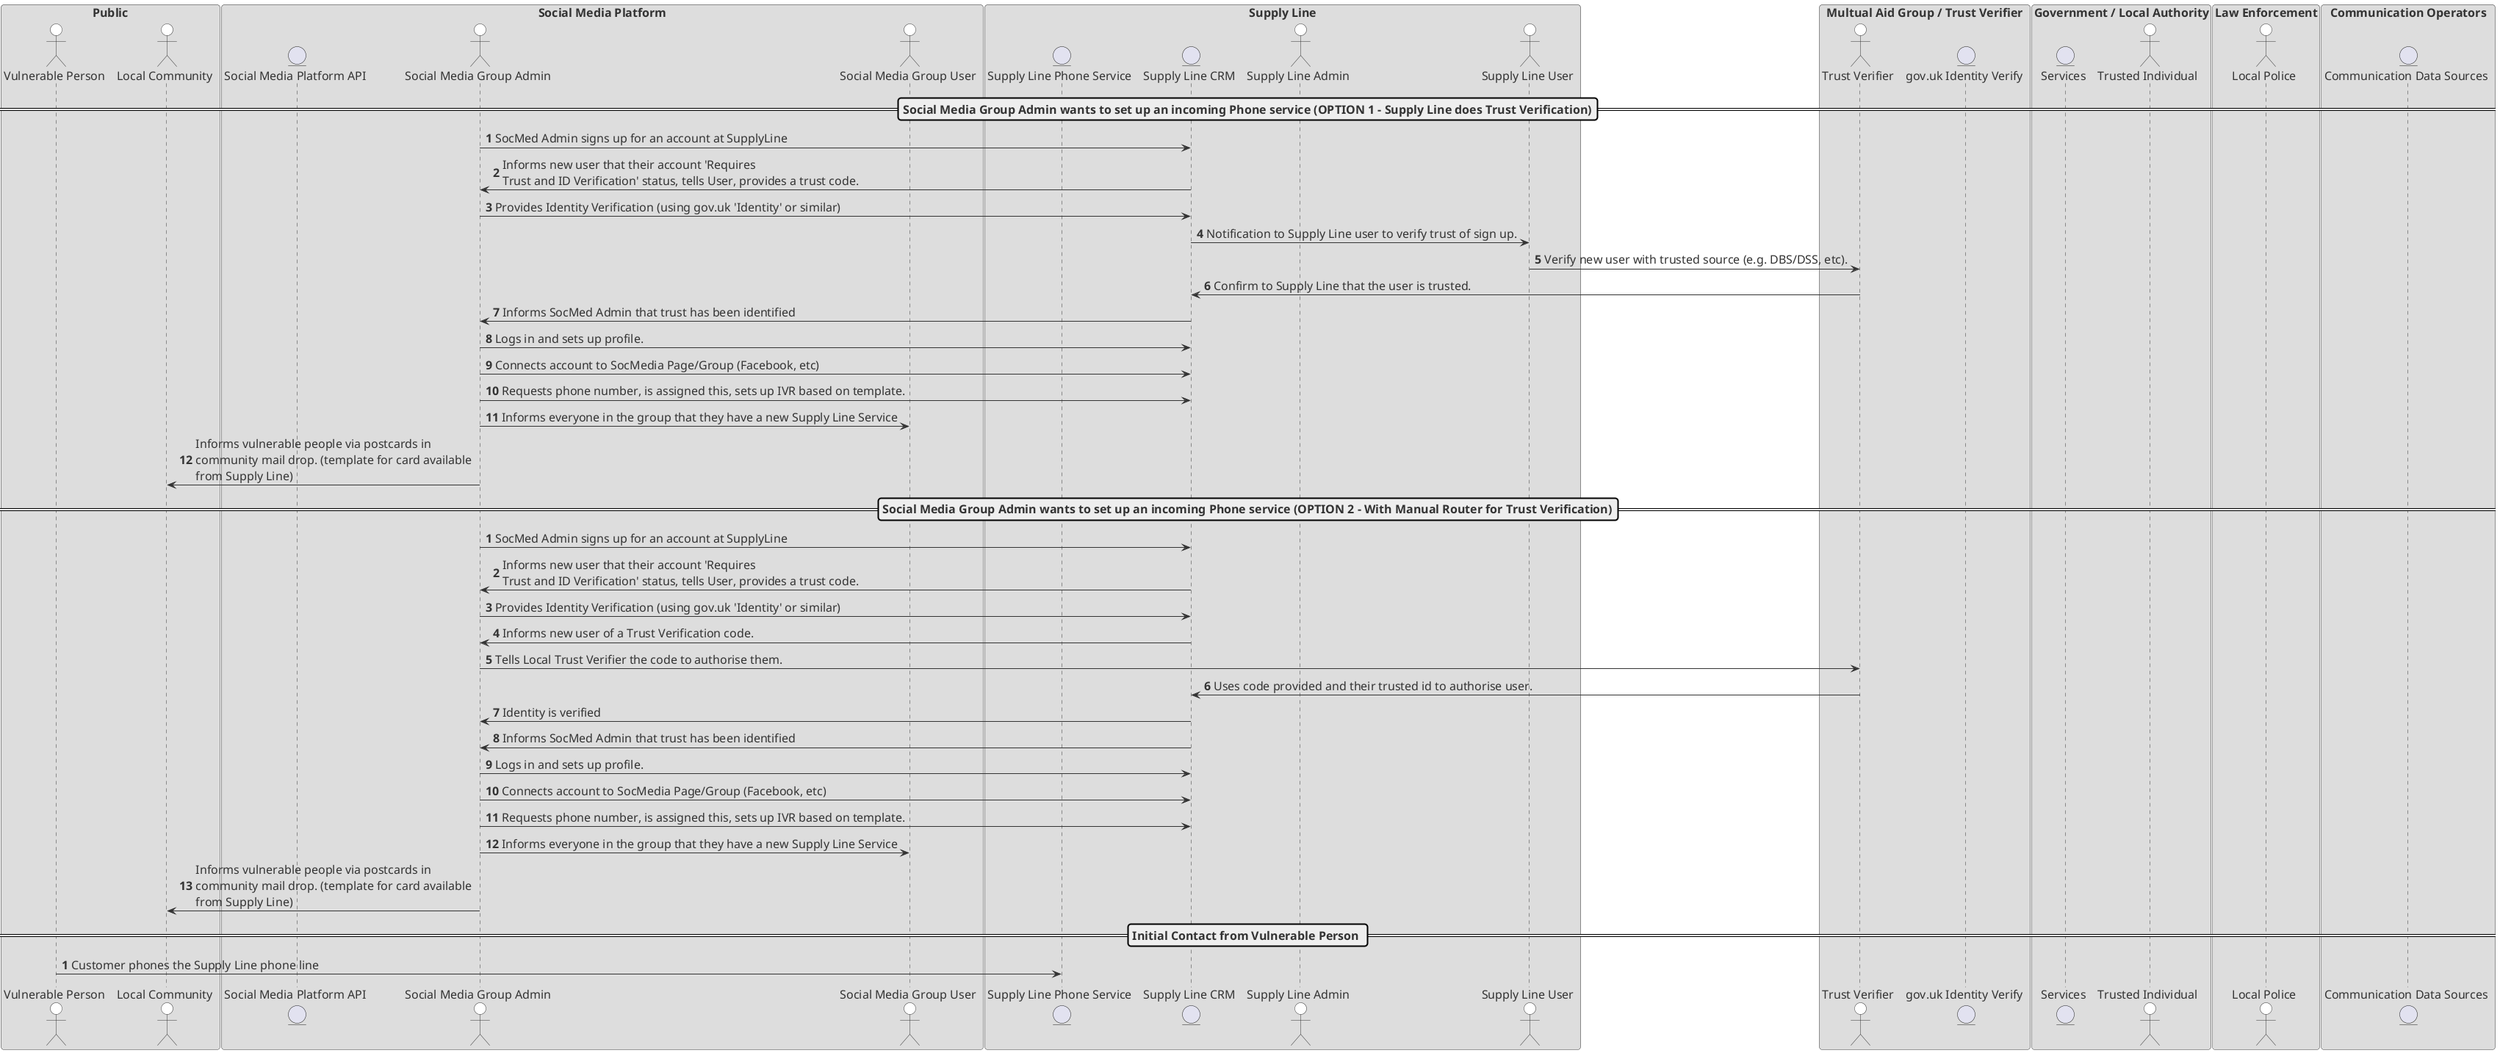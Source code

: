 @startuml Supply Line


!$cla = "#ffffff"
!$clb = "#333333"
!$clstatebg = "#eeeeee"
!$clnotebg = "#dc0451"
!$fntsz = 16
!$cornrsz = $fntsz/2

skinparam shadowing false
skinparam roundcorner $cornrsz
skinparam BackgroundColor $cla
skinparam ArrowColor $clb

skinparam default {
    FontColor $clb
    FontSize $fntsz
    FontName Fira Sans
    MonospacedFontName Fira Sans
}

skinparam SequenceBox {
    BackgroundColor #ddd
    BorderColor #333
}

skinparam Actor {
    BackgroundColor $cla
    BorderColor $clb
}

skinparam Node {
    BackgroundColor $cla
    BorderColor $clb
}

skinparam Interface {
    BackgroundColor $cla
    BorderColor $clb
}

skinparam Usecase {
    BackgroundColor $cla
    BorderColor $clb
}

skinparam Rectangle {
    BackgroundColor $cla
    BorderColor $clb
}

skinparam Note {
    BackgroundColor $clnotebg
    BorderColor $clnotebg
    FontColor $cla
}

skinparam Package {
    BackgroundColor $cla
    BorderColor $clb
}

skinparam Queue {
    BackgroundColor $cla
    BorderColor $clb
}

skinparam Database {
    BackgroundColor $cla
    BorderColor $clb
}

'Note that in some versions of PlantUML the Background Col and the Border col on Collections is switched (so you might need to switch these around below)
skinparam Collections {
    BackgroundColor $clb
    BorderColor $cla
}

skinparam Participant {
    BackgroundColor $clb
    BorderColor $clb
    FontColor $cla
    FontStyle bold
}

skinparam Sequence {
    LifeLineBorderColor $clb
}

skinparam State {
    AttributeFontColor $clb
    FontColor $clb
    AttributeFontSize $fntsz
    FontSize $fntsz
    AttributeFontName Fira Sans
    FontName Fira Sans
    StartColor green
    EndColor red
    BorderColor $clb
    BackgroundColor $clstatebg
    RoundCorner $cornrsz
}

skinparam shadowing false

/' ********** EDIT BELOW HERE ********** '/

box "Public"
actor "Vulnerable Person" as Customer
actor "Local Community" as LocalCommunity
end box

box "Social Media Platform"
entity "Social Media Platform API" as SocMedPAPI
actor "Social Media Group Admin" as SocMedGA
actor "Social Media Group User" as SocMedGU
end box

box "Supply Line"
entity "Supply Line Phone Service" as SLPhone
entity "Supply Line CRM" as SLCRM
actor "Supply Line Admin" as SLAdmin
actor "Supply Line User" as SLUser
end box

box "Multual Aid Group / Trust Verifier"
actor "Trust Verifier" as TrustVerify
entity "gov.uk Identity Verify" as IDVerification
end box

box "Government / Local Authority"
entity "Services" as GovernmentServices
actor "Trusted Individual" as GovTrustIndividual
end box

box "Law Enforcement"
actor "Local Police" as LocalPolice
end box

box "Communication Operators"
entity "Communication Data Sources" as CommsData
end box

== Social Media Group Admin wants to set up an incoming Phone service (OPTION 1 - Supply Line does Trust Verification)==
autonumber
SocMedGA -> SLCRM : SocMed Admin signs up for an account at SupplyLine
SLCRM -> SocMedGA : Informs new user that their account 'Requires \nTrust and ID Verification' status, tells User, provides a trust code.
SocMedGA -> SLCRM : Provides Identity Verification (using gov.uk 'Identity' or similar)
SLCRM -> SLUser : Notification to Supply Line user to verify trust of sign up.
SLUser -> TrustVerify : Verify new user with trusted source (e.g. DBS/DSS, etc).
TrustVerify -> SLCRM : Confirm to Supply Line that the user is trusted.
SLCRM -> SocMedGA : Informs SocMed Admin that trust has been identified
SocMedGA -> SLCRM : Logs in and sets up profile.
SocMedGA -> SLCRM : Connects account to SocMedia Page/Group (Facebook, etc)
SocMedGA -> SLCRM : Requests phone number, is assigned this, sets up IVR based on template.
SocMedGA -> SocMedGU : Informs everyone in the group that they have a new Supply Line Service
SocMedGA -> LocalCommunity : Informs vulnerable people via postcards in \ncommunity mail drop. (template for card available \nfrom Supply Line)


== Social Media Group Admin wants to set up an incoming Phone service (OPTION 2 - With Manual Router for Trust Verification)==
autonumber
SocMedGA -> SLCRM : SocMed Admin signs up for an account at SupplyLine
SLCRM -> SocMedGA : Informs new user that their account 'Requires \nTrust and ID Verification' status, tells User, provides a trust code.
SocMedGA -> SLCRM : Provides Identity Verification (using gov.uk 'Identity' or similar)
SLCRM -> SocMedGA : Informs new user of a Trust Verification code.
SocMedGA -> TrustVerify : Tells Local Trust Verifier the code to authorise them.
TrustVerify -> SLCRM : Uses code provided and their trusted id to authorise user.
SLCRM -> SocMedGA : Identity is verified
SLCRM -> SocMedGA : Informs SocMed Admin that trust has been identified
SocMedGA -> SLCRM : Logs in and sets up profile.
SocMedGA -> SLCRM : Connects account to SocMedia Page/Group (Facebook, etc)
SocMedGA -> SLCRM : Requests phone number, is assigned this, sets up IVR based on template.
SocMedGA -> SocMedGU : Informs everyone in the group that they have a new Supply Line Service
SocMedGA -> LocalCommunity : Informs vulnerable people via postcards in \ncommunity mail drop. (template for card available \nfrom Supply Line)


== Initial Contact from Vulnerable Person ==
autonumber

Customer -> SLPhone : Customer phones the Supply Line phone line



@enduml